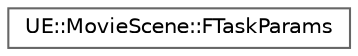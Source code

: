 digraph "Graphical Class Hierarchy"
{
 // INTERACTIVE_SVG=YES
 // LATEX_PDF_SIZE
  bgcolor="transparent";
  edge [fontname=Helvetica,fontsize=10,labelfontname=Helvetica,labelfontsize=10];
  node [fontname=Helvetica,fontsize=10,shape=box,height=0.2,width=0.4];
  rankdir="LR";
  Node0 [id="Node000000",label="UE::MovieScene::FTaskParams",height=0.2,width=0.4,color="grey40", fillcolor="white", style="filled",URL="$dd/d62/structUE_1_1MovieScene_1_1FTaskParams.html",tooltip=" "];
}
